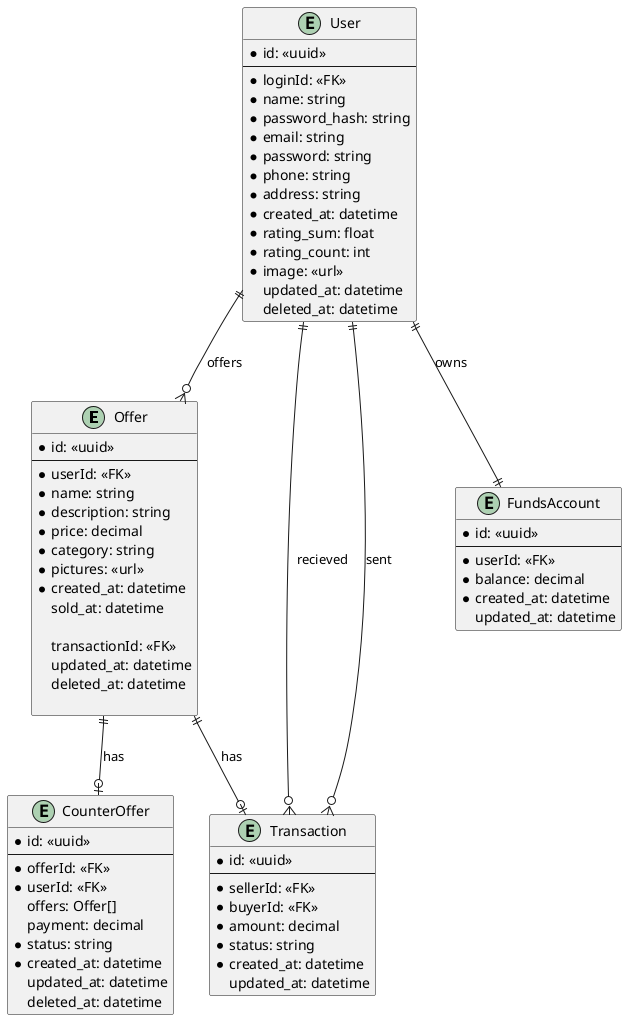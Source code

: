 @startuml P2P Marketplace

entity Offer {
    * id: <<uuid>>
    --
    * userId: <<FK>>
    * name: string
    * description: string
    * price: decimal
    * category: string
    * pictures: <<url>>
    * created_at: datetime
    sold_at: datetime

    transactionId: <<FK>>
    updated_at: datetime
    deleted_at: datetime

}

entity User {
    * id: <<uuid>>
    --
    * loginId: <<FK>>
    * name: string
    * password_hash: string
    * email: string
    * password: string
    * phone: string
    * address: string
    * created_at: datetime
    *rating_sum: float
    *rating_count: int
    *image: <<url>>
/'    freshest token + valid_until ?? '/
    updated_at: datetime
    deleted_at: datetime
}

entity Transaction {
    * id: <<uuid>>
    --
    * sellerId: <<FK>>
    * buyerId: <<FK>>
    * amount: decimal
    * status: string
    * created_at: datetime
    updated_at: datetime
}

entity FundsAccount {
    * id: <<uuid>>
    --
    * userId: <<FK>>
    * balance: decimal
/'    * currency: string '/
    * created_at: datetime
    updated_at: datetime
}

entity CounterOffer {
    *id: <<uuid>>
    --
    *offerId: <<FK>>
    *userId: <<FK>>
    offers: Offer[]
    payment: decimal
    *status: string
    *created_at: datetime
    updated_at: datetime
    deleted_at: datetime
}

User ||--o{ Offer : offers  
User ||--o{ Transaction : recieved
User ||--o{ Transaction : sent
Offer ||--o| Transaction : has
User ||--|| FundsAccount : owns
Offer ||--o| CounterOffer : has

@enduml